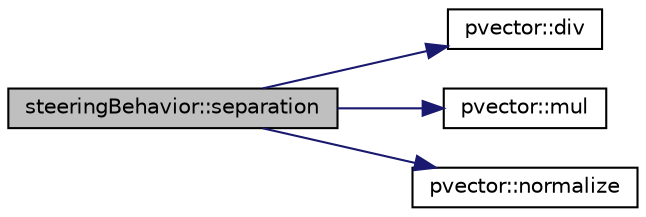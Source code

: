 digraph "steeringBehavior::separation"
{
 // LATEX_PDF_SIZE
  edge [fontname="Helvetica",fontsize="10",labelfontname="Helvetica",labelfontsize="10"];
  node [fontname="Helvetica",fontsize="10",shape=record];
  rankdir="LR";
  Node1 [label="steeringBehavior::separation",height=0.2,width=0.4,color="black", fillcolor="grey75", style="filled", fontcolor="black",tooltip=" "];
  Node1 -> Node2 [color="midnightblue",fontsize="10",style="solid",fontname="Helvetica"];
  Node2 [label="pvector::div",height=0.2,width=0.4,color="black", fillcolor="white", style="filled",URL="$classpvector.html#ac413b2a3bf92643cee445025b5bfe63d",tooltip=" "];
  Node1 -> Node3 [color="midnightblue",fontsize="10",style="solid",fontname="Helvetica"];
  Node3 [label="pvector::mul",height=0.2,width=0.4,color="black", fillcolor="white", style="filled",URL="$classpvector.html#a854d32735bc5e00e0af8a6ad713c632d",tooltip=" "];
  Node1 -> Node4 [color="midnightblue",fontsize="10",style="solid",fontname="Helvetica"];
  Node4 [label="pvector::normalize",height=0.2,width=0.4,color="black", fillcolor="white", style="filled",URL="$classpvector.html#aef3a054016c8b0ddab24203c800dadbf",tooltip=" "];
}

